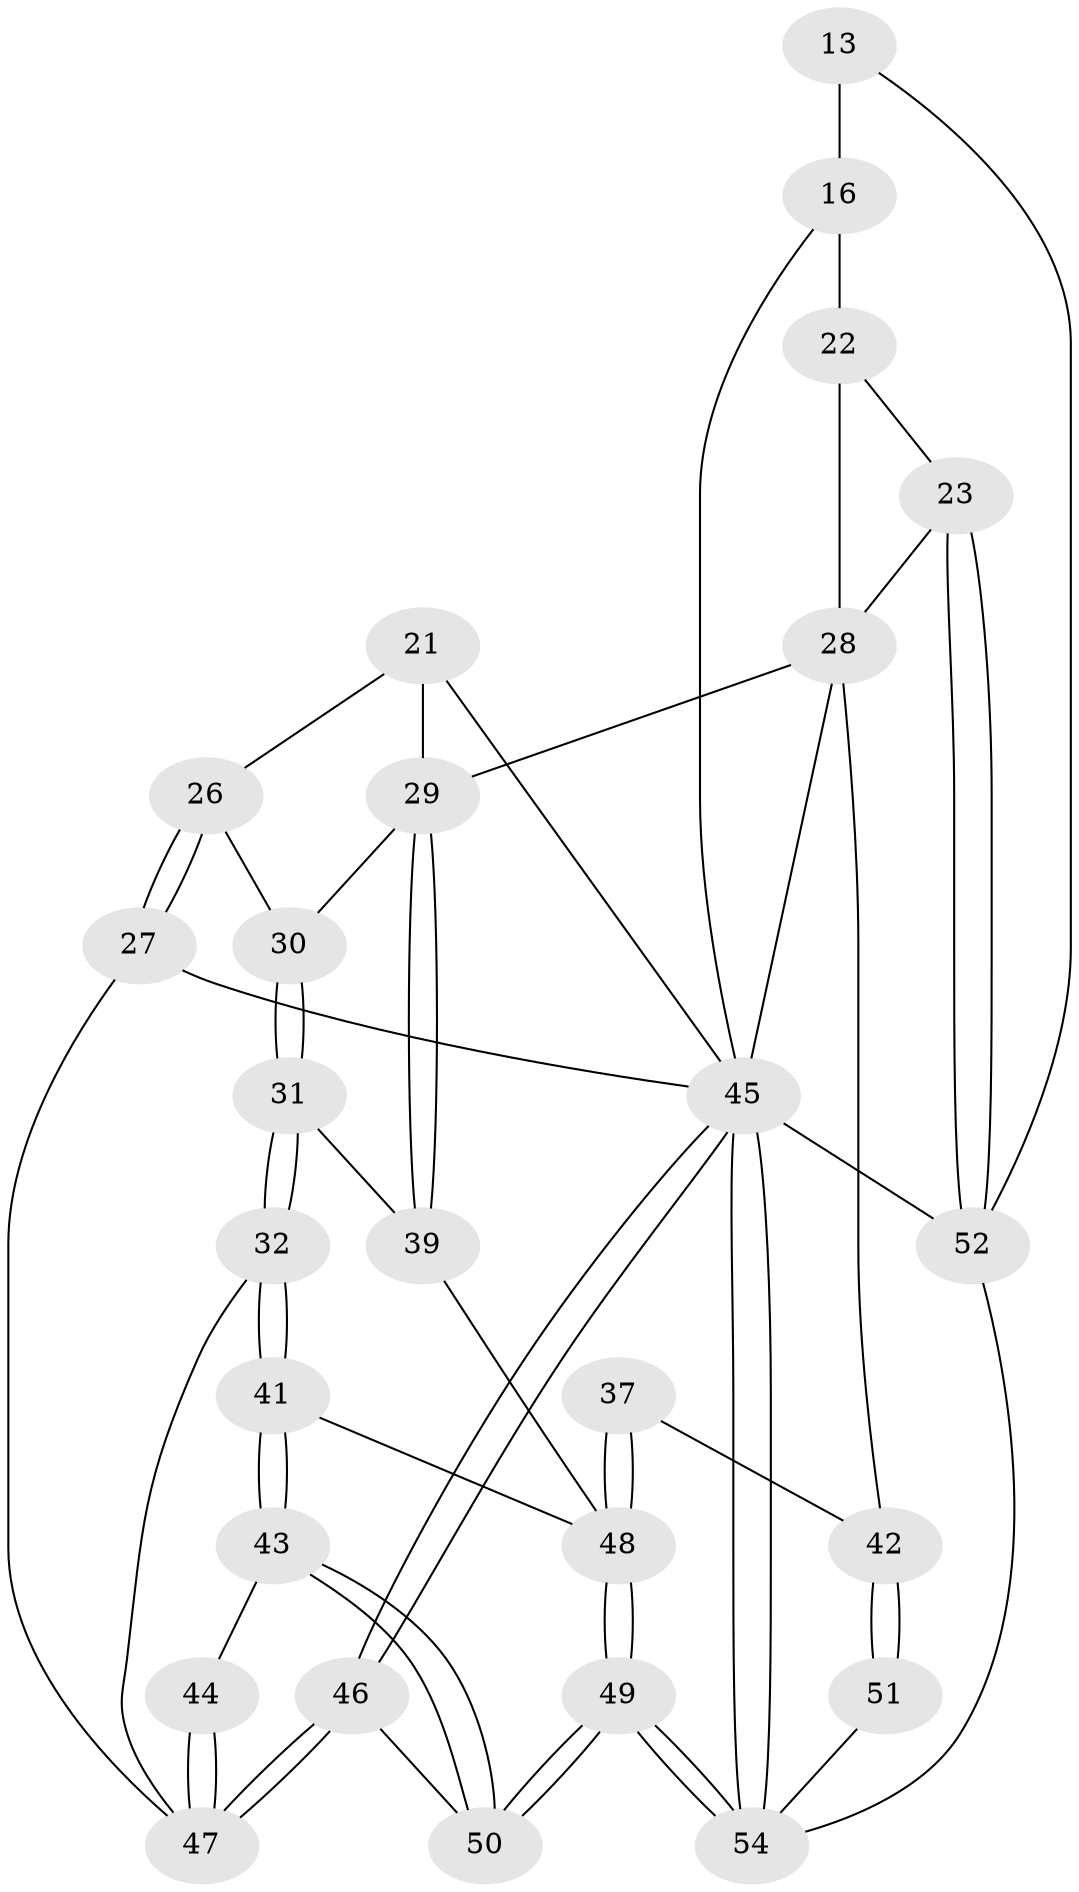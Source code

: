 // original degree distribution, {3: 0.037037037037037035, 4: 0.2222222222222222, 6: 0.18518518518518517, 5: 0.5555555555555556}
// Generated by graph-tools (version 1.1) at 2025/00/03/09/25 05:00:33]
// undirected, 27 vertices, 61 edges
graph export_dot {
graph [start="1"]
  node [color=gray90,style=filled];
  13 [pos="+0.7520879314467616+0.04874328995154238"];
  16 [pos="+0.8102538673246731+0.30044383507586114",super="+14+12"];
  21 [pos="+0.20423259051699244+0.27294298531140565"];
  22 [pos="+0.8887207325993356+0.4432867170536943",super="+17+11"];
  23 [pos="+1+0.6435446333456879",super="+10"];
  26 [pos="+0.07692053581420949+0.3802905768093351"];
  27 [pos="+0+0.43860529675691057"];
  28 [pos="+0.7135959755224134+0.5740814758352674",super="+19+25+24"];
  29 [pos="+0.45056247180058717+0.554685383624277",super="+20"];
  30 [pos="+0.17922615261644434+0.5112331175378171"];
  31 [pos="+0.21909811025695464+0.6022955033813246"];
  32 [pos="+0.22820566589114352+0.6454743922561961"];
  37 [pos="+0.5422446230933223+0.8077503489477266"];
  39 [pos="+0.44675608045155746+0.5668119512992718"];
  41 [pos="+0.30123180563370805+0.7220933317711565"];
  42 [pos="+0.9050645546924229+0.7469113099426278",super="+35+36"];
  43 [pos="+0.1714811742225287+0.8577697548648595"];
  44 [pos="+0.13798604857842175+0.8187525863569598"];
  45 [pos="+0+1",super="+5+15"];
  46 [pos="+0+0.8171861193332612"];
  47 [pos="+0+0.7258195217433652",super="+34+33"];
  48 [pos="+0.27793499873728833+1",super="+40+38"];
  49 [pos="+0.26209842215490037+1"];
  50 [pos="+0.17671622174106857+0.9467152267364044"];
  51 [pos="+0.7845861274211661+1"];
  52 [pos="+1+1",super="+8"];
  54 [pos="+0.2610728360885664+1",super="+53"];
  13 -- 52;
  13 -- 16 [weight=2];
  16 -- 22 [weight=2];
  16 -- 45;
  21 -- 26;
  21 -- 45;
  21 -- 29;
  22 -- 23;
  22 -- 28 [weight=2];
  23 -- 52 [weight=2];
  23 -- 52;
  23 -- 28;
  26 -- 27;
  26 -- 27;
  26 -- 30;
  27 -- 45;
  27 -- 47;
  28 -- 42 [weight=2];
  28 -- 45;
  28 -- 29;
  29 -- 30;
  29 -- 39;
  29 -- 39;
  30 -- 31;
  30 -- 31;
  31 -- 32;
  31 -- 32;
  31 -- 39;
  32 -- 41;
  32 -- 41;
  32 -- 47;
  37 -- 48 [weight=2];
  37 -- 48;
  37 -- 42;
  39 -- 48;
  41 -- 43;
  41 -- 43;
  41 -- 48;
  42 -- 51 [weight=2];
  42 -- 51;
  43 -- 44;
  43 -- 50;
  43 -- 50;
  44 -- 47 [weight=2];
  44 -- 47;
  45 -- 46;
  45 -- 46;
  45 -- 54;
  45 -- 54;
  45 -- 52 [weight=4];
  46 -- 47;
  46 -- 47;
  46 -- 50;
  48 -- 49;
  48 -- 49;
  49 -- 50;
  49 -- 50;
  49 -- 54;
  49 -- 54;
  51 -- 54;
  52 -- 54;
}
